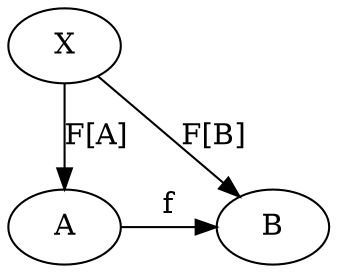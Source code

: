 digraph {
    X[group="upper"]
    X2[group="lower" style="invis"]

    A[group="upper"]
    B[group="lower"]

    {
      rank=same
       X -> X2[style="invis"]
    }


    {
      rank=same
       A -> B[label="f" class="disabled"]
    }

    X -> A[label="F[A]" class="start"]
    X -> B[label="F[B]" class="goal"]
    X2 -> B[style="invis"]
}
